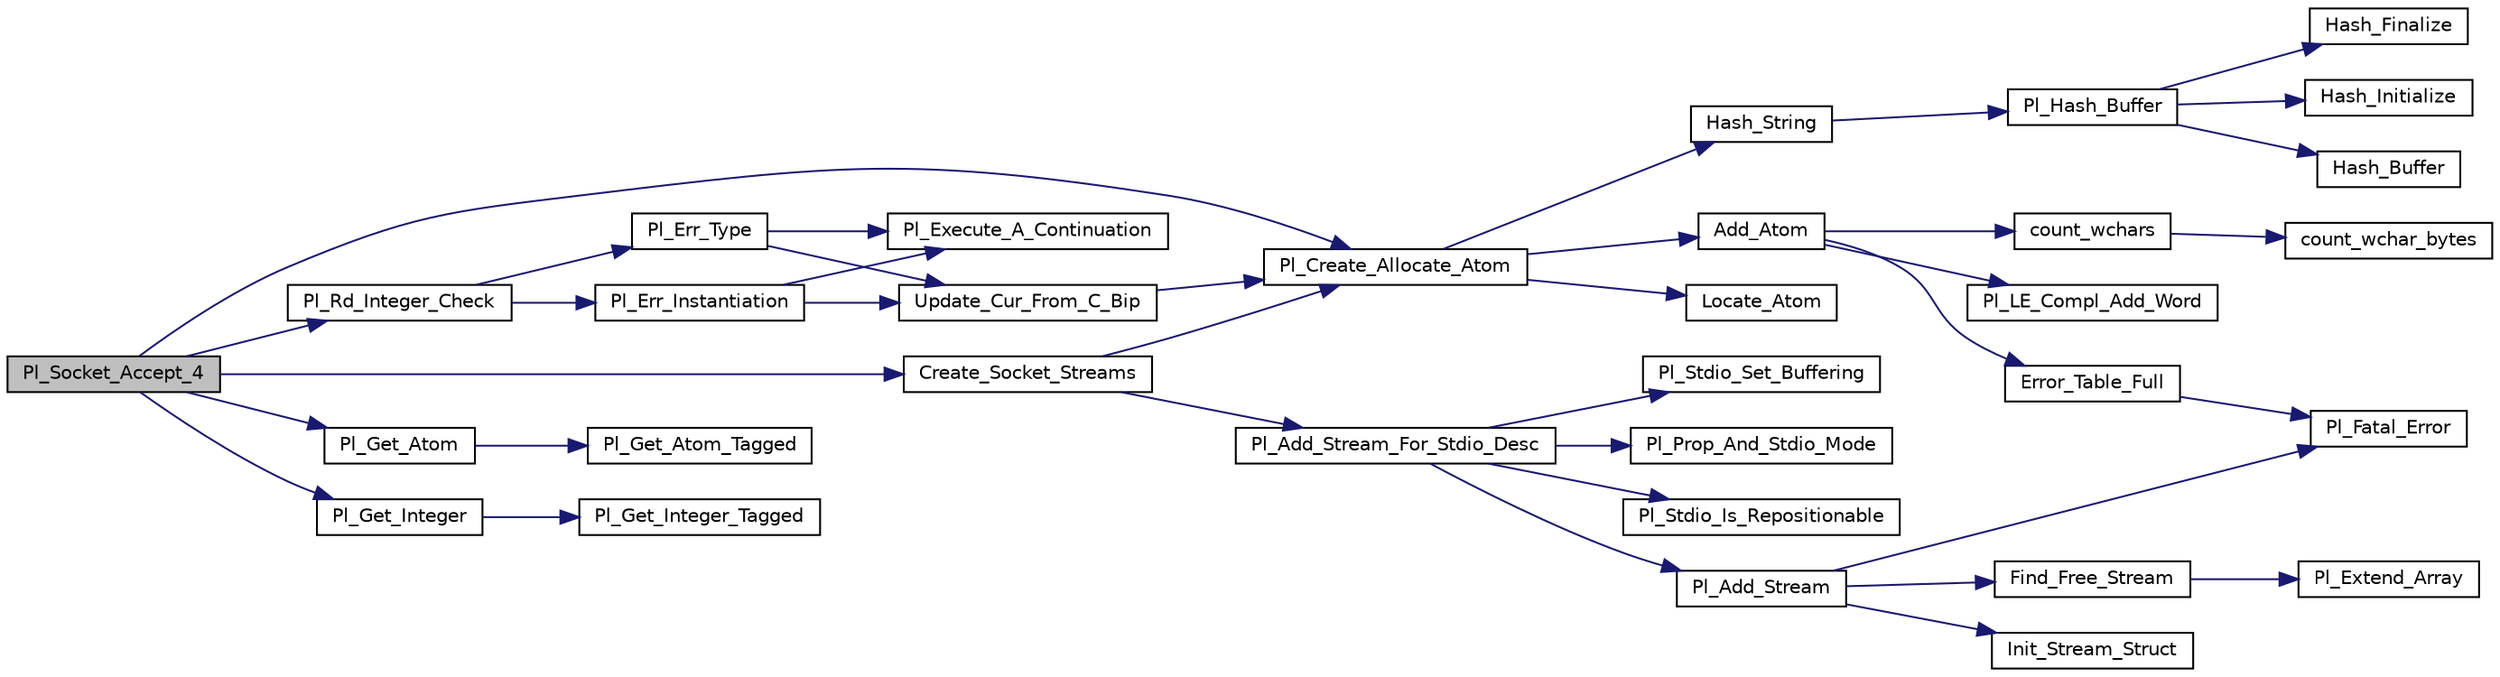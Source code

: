 digraph "Pl_Socket_Accept_4"
{
  edge [fontname="Helvetica",fontsize="10",labelfontname="Helvetica",labelfontsize="10"];
  node [fontname="Helvetica",fontsize="10",shape=record];
  rankdir="LR";
  Node1 [label="Pl_Socket_Accept_4",height=0.2,width=0.4,color="black", fillcolor="grey75", style="filled", fontcolor="black"];
  Node1 -> Node2 [color="midnightblue",fontsize="10",style="solid",fontname="Helvetica"];
  Node2 [label="Pl_Rd_Integer_Check",height=0.2,width=0.4,color="black", fillcolor="white", style="filled",URL="$c__supp_8c.html#a4d49bcb32b72985e0cb21cde4978c313"];
  Node2 -> Node3 [color="midnightblue",fontsize="10",style="solid",fontname="Helvetica"];
  Node3 [label="Pl_Err_Instantiation",height=0.2,width=0.4,color="black", fillcolor="white", style="filled",URL="$error__supp_8c.html#a17057fc5577da70316e8f62fca4743f7"];
  Node3 -> Node4 [color="midnightblue",fontsize="10",style="solid",fontname="Helvetica"];
  Node4 [label="Update_Cur_From_C_Bip",height=0.2,width=0.4,color="black", fillcolor="white", style="filled",URL="$error__supp_8c.html#aef1341aeb3ceb943d8e9d7d6f77b0582"];
  Node4 -> Node5 [color="midnightblue",fontsize="10",style="solid",fontname="Helvetica"];
  Node5 [label="Pl_Create_Allocate_Atom",height=0.2,width=0.4,color="black", fillcolor="white", style="filled",URL="$atom_8c.html#a76a3983dda97458000ed903b9bc94f6c"];
  Node5 -> Node6 [color="midnightblue",fontsize="10",style="solid",fontname="Helvetica"];
  Node6 [label="Hash_String",height=0.2,width=0.4,color="black", fillcolor="white", style="filled",URL="$atom_8c.html#a9ed09c0173fe0a0e6d0f90ec363687fe"];
  Node6 -> Node7 [color="midnightblue",fontsize="10",style="solid",fontname="Helvetica"];
  Node7 [label="Pl_Hash_Buffer",height=0.2,width=0.4,color="black", fillcolor="white", style="filled",URL="$hash__fct_8c.html#a59393adcfbeeda198a890af25f29cf7c"];
  Node7 -> Node8 [color="midnightblue",fontsize="10",style="solid",fontname="Helvetica"];
  Node8 [label="Hash_Initialize",height=0.2,width=0.4,color="black", fillcolor="white", style="filled",URL="$hash__fct_8c.html#abe414d7525a1bb4fcb8e4fd757498cb9"];
  Node7 -> Node9 [color="midnightblue",fontsize="10",style="solid",fontname="Helvetica"];
  Node9 [label="Hash_Buffer",height=0.2,width=0.4,color="black", fillcolor="white", style="filled",URL="$hash__fct_8c.html#a8b1af6cc6089ce3e2e3dc0a8a0d55e90"];
  Node7 -> Node10 [color="midnightblue",fontsize="10",style="solid",fontname="Helvetica"];
  Node10 [label="Hash_Finalize",height=0.2,width=0.4,color="black", fillcolor="white", style="filled",URL="$hash__fct_8c.html#aa33bb265b03bb03aa455241e374409f7"];
  Node5 -> Node11 [color="midnightblue",fontsize="10",style="solid",fontname="Helvetica"];
  Node11 [label="Locate_Atom",height=0.2,width=0.4,color="black", fillcolor="white", style="filled",URL="$atom_8c.html#ad4222685eae3cdb0315df48a8a7e89fc"];
  Node5 -> Node12 [color="midnightblue",fontsize="10",style="solid",fontname="Helvetica"];
  Node12 [label="Add_Atom",height=0.2,width=0.4,color="black", fillcolor="white", style="filled",URL="$atom_8c.html#abe628ad301508c0ed926cfb4bc791818"];
  Node12 -> Node13 [color="midnightblue",fontsize="10",style="solid",fontname="Helvetica"];
  Node13 [label="Error_Table_Full",height=0.2,width=0.4,color="black", fillcolor="white", style="filled",URL="$atom_8c.html#a37c733b7022eab8b9b95f0182591ee15"];
  Node13 -> Node14 [color="midnightblue",fontsize="10",style="solid",fontname="Helvetica"];
  Node14 [label="Pl_Fatal_Error",height=0.2,width=0.4,color="black", fillcolor="white", style="filled",URL="$misc_8c.html#a190fea7904d7245d4fdc5e9404a07907"];
  Node12 -> Node15 [color="midnightblue",fontsize="10",style="solid",fontname="Helvetica"];
  Node15 [label="count_wchars",height=0.2,width=0.4,color="black", fillcolor="white", style="filled",URL="$pl__wchar_8c.html#a55a0d7269a65645bbd4c978385b0c7a3"];
  Node15 -> Node16 [color="midnightblue",fontsize="10",style="solid",fontname="Helvetica"];
  Node16 [label="count_wchar_bytes",height=0.2,width=0.4,color="black", fillcolor="white", style="filled",URL="$pl__wchar_8c.html#afa9feb443cef2f8da40dd45a8c0e273d"];
  Node12 -> Node17 [color="midnightblue",fontsize="10",style="solid",fontname="Helvetica"];
  Node17 [label="Pl_LE_Compl_Add_Word",height=0.2,width=0.4,color="black", fillcolor="white", style="filled",URL="$linedit_8c.html#ab2a8db946ffd8187b5216ff4ac8cbe7c"];
  Node3 -> Node18 [color="midnightblue",fontsize="10",style="solid",fontname="Helvetica"];
  Node18 [label="Pl_Execute_A_Continuation",height=0.2,width=0.4,color="black", fillcolor="white", style="filled",URL="$engine_8c.html#ae0fcb6df66410fd57c52a0ba16527642"];
  Node2 -> Node19 [color="midnightblue",fontsize="10",style="solid",fontname="Helvetica"];
  Node19 [label="Pl_Err_Type",height=0.2,width=0.4,color="black", fillcolor="white", style="filled",URL="$error__supp_8c.html#a88375a38b23326055e59e455c25f982e"];
  Node19 -> Node4 [color="midnightblue",fontsize="10",style="solid",fontname="Helvetica"];
  Node19 -> Node18 [color="midnightblue",fontsize="10",style="solid",fontname="Helvetica"];
  Node1 -> Node20 [color="midnightblue",fontsize="10",style="solid",fontname="Helvetica"];
  Node20 [label="Pl_Get_Atom",height=0.2,width=0.4,color="black", fillcolor="white", style="filled",URL="$wam__inst_8c.html#a78229c8d23053191e0fee7952757f9c7"];
  Node20 -> Node21 [color="midnightblue",fontsize="10",style="solid",fontname="Helvetica"];
  Node21 [label="Pl_Get_Atom_Tagged",height=0.2,width=0.4,color="black", fillcolor="white", style="filled",URL="$wam__inst_8c.html#a89d8aba44029f2a5f548a2ae5f6eb574"];
  Node1 -> Node5 [color="midnightblue",fontsize="10",style="solid",fontname="Helvetica"];
  Node1 -> Node22 [color="midnightblue",fontsize="10",style="solid",fontname="Helvetica"];
  Node22 [label="Create_Socket_Streams",height=0.2,width=0.4,color="black", fillcolor="white", style="filled",URL="$sockets__c_8c.html#a0d079005d2c64521c4431e8652047ec1"];
  Node22 -> Node5 [color="midnightblue",fontsize="10",style="solid",fontname="Helvetica"];
  Node22 -> Node23 [color="midnightblue",fontsize="10",style="solid",fontname="Helvetica"];
  Node23 [label="Pl_Add_Stream_For_Stdio_Desc",height=0.2,width=0.4,color="black", fillcolor="white", style="filled",URL="$stream__supp_8c.html#af51b9456aea611c5b52f856cdbe23b50"];
  Node23 -> Node24 [color="midnightblue",fontsize="10",style="solid",fontname="Helvetica"];
  Node24 [label="Pl_Prop_And_Stdio_Mode",height=0.2,width=0.4,color="black", fillcolor="white", style="filled",URL="$stream__supp_8c.html#aa8b039e9577cbc75ad5da2750b95f83f"];
  Node23 -> Node25 [color="midnightblue",fontsize="10",style="solid",fontname="Helvetica"];
  Node25 [label="Pl_Stdio_Is_Repositionable",height=0.2,width=0.4,color="black", fillcolor="white", style="filled",URL="$stream__supp_8c.html#a4962ed1c05d9ad9af56ca46638fd7307"];
  Node23 -> Node26 [color="midnightblue",fontsize="10",style="solid",fontname="Helvetica"];
  Node26 [label="Pl_Stdio_Set_Buffering",height=0.2,width=0.4,color="black", fillcolor="white", style="filled",URL="$stream__supp_8c.html#a42b044986be84773da026ac61b47e903"];
  Node23 -> Node27 [color="midnightblue",fontsize="10",style="solid",fontname="Helvetica"];
  Node27 [label="Pl_Add_Stream",height=0.2,width=0.4,color="black", fillcolor="white", style="filled",URL="$stream__supp_8c.html#a4d7fa50881abdd578ce6b4da9611415c"];
  Node27 -> Node28 [color="midnightblue",fontsize="10",style="solid",fontname="Helvetica"];
  Node28 [label="Find_Free_Stream",height=0.2,width=0.4,color="black", fillcolor="white", style="filled",URL="$stream__supp_8c.html#a5322f52abc95d28d23976f5213577b2c"];
  Node28 -> Node29 [color="midnightblue",fontsize="10",style="solid",fontname="Helvetica"];
  Node29 [label="Pl_Extend_Array",height=0.2,width=0.4,color="black", fillcolor="white", style="filled",URL="$misc_8c.html#a2f56b2c86f0305e8b7e13e6150578d36"];
  Node27 -> Node14 [color="midnightblue",fontsize="10",style="solid",fontname="Helvetica"];
  Node27 -> Node30 [color="midnightblue",fontsize="10",style="solid",fontname="Helvetica"];
  Node30 [label="Init_Stream_Struct",height=0.2,width=0.4,color="black", fillcolor="white", style="filled",URL="$stream__supp_8c.html#a7acc02d98466c96414fab011fd79c27c"];
  Node1 -> Node31 [color="midnightblue",fontsize="10",style="solid",fontname="Helvetica"];
  Node31 [label="Pl_Get_Integer",height=0.2,width=0.4,color="black", fillcolor="white", style="filled",URL="$wam__inst_8c.html#a4674b6fe0ab6340bbe076f8d485673e7"];
  Node31 -> Node32 [color="midnightblue",fontsize="10",style="solid",fontname="Helvetica"];
  Node32 [label="Pl_Get_Integer_Tagged",height=0.2,width=0.4,color="black", fillcolor="white", style="filled",URL="$wam__inst_8c.html#a6fb0a22a4b407baa8bd1c6bb8f18675d"];
}
